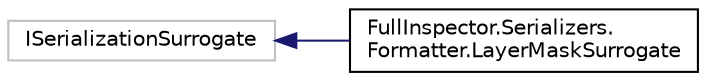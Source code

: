 digraph "Graphical Class Hierarchy"
{
  edge [fontname="Helvetica",fontsize="10",labelfontname="Helvetica",labelfontsize="10"];
  node [fontname="Helvetica",fontsize="10",shape=record];
  rankdir="LR";
  Node1 [label="ISerializationSurrogate",height=0.2,width=0.4,color="grey75", fillcolor="white", style="filled"];
  Node1 -> Node2 [dir="back",color="midnightblue",fontsize="10",style="solid",fontname="Helvetica"];
  Node2 [label="FullInspector.Serializers.\lFormatter.LayerMaskSurrogate",height=0.2,width=0.4,color="black", fillcolor="white", style="filled",URL="$class_full_inspector_1_1_serializers_1_1_formatter_1_1_layer_mask_surrogate.html"];
}

